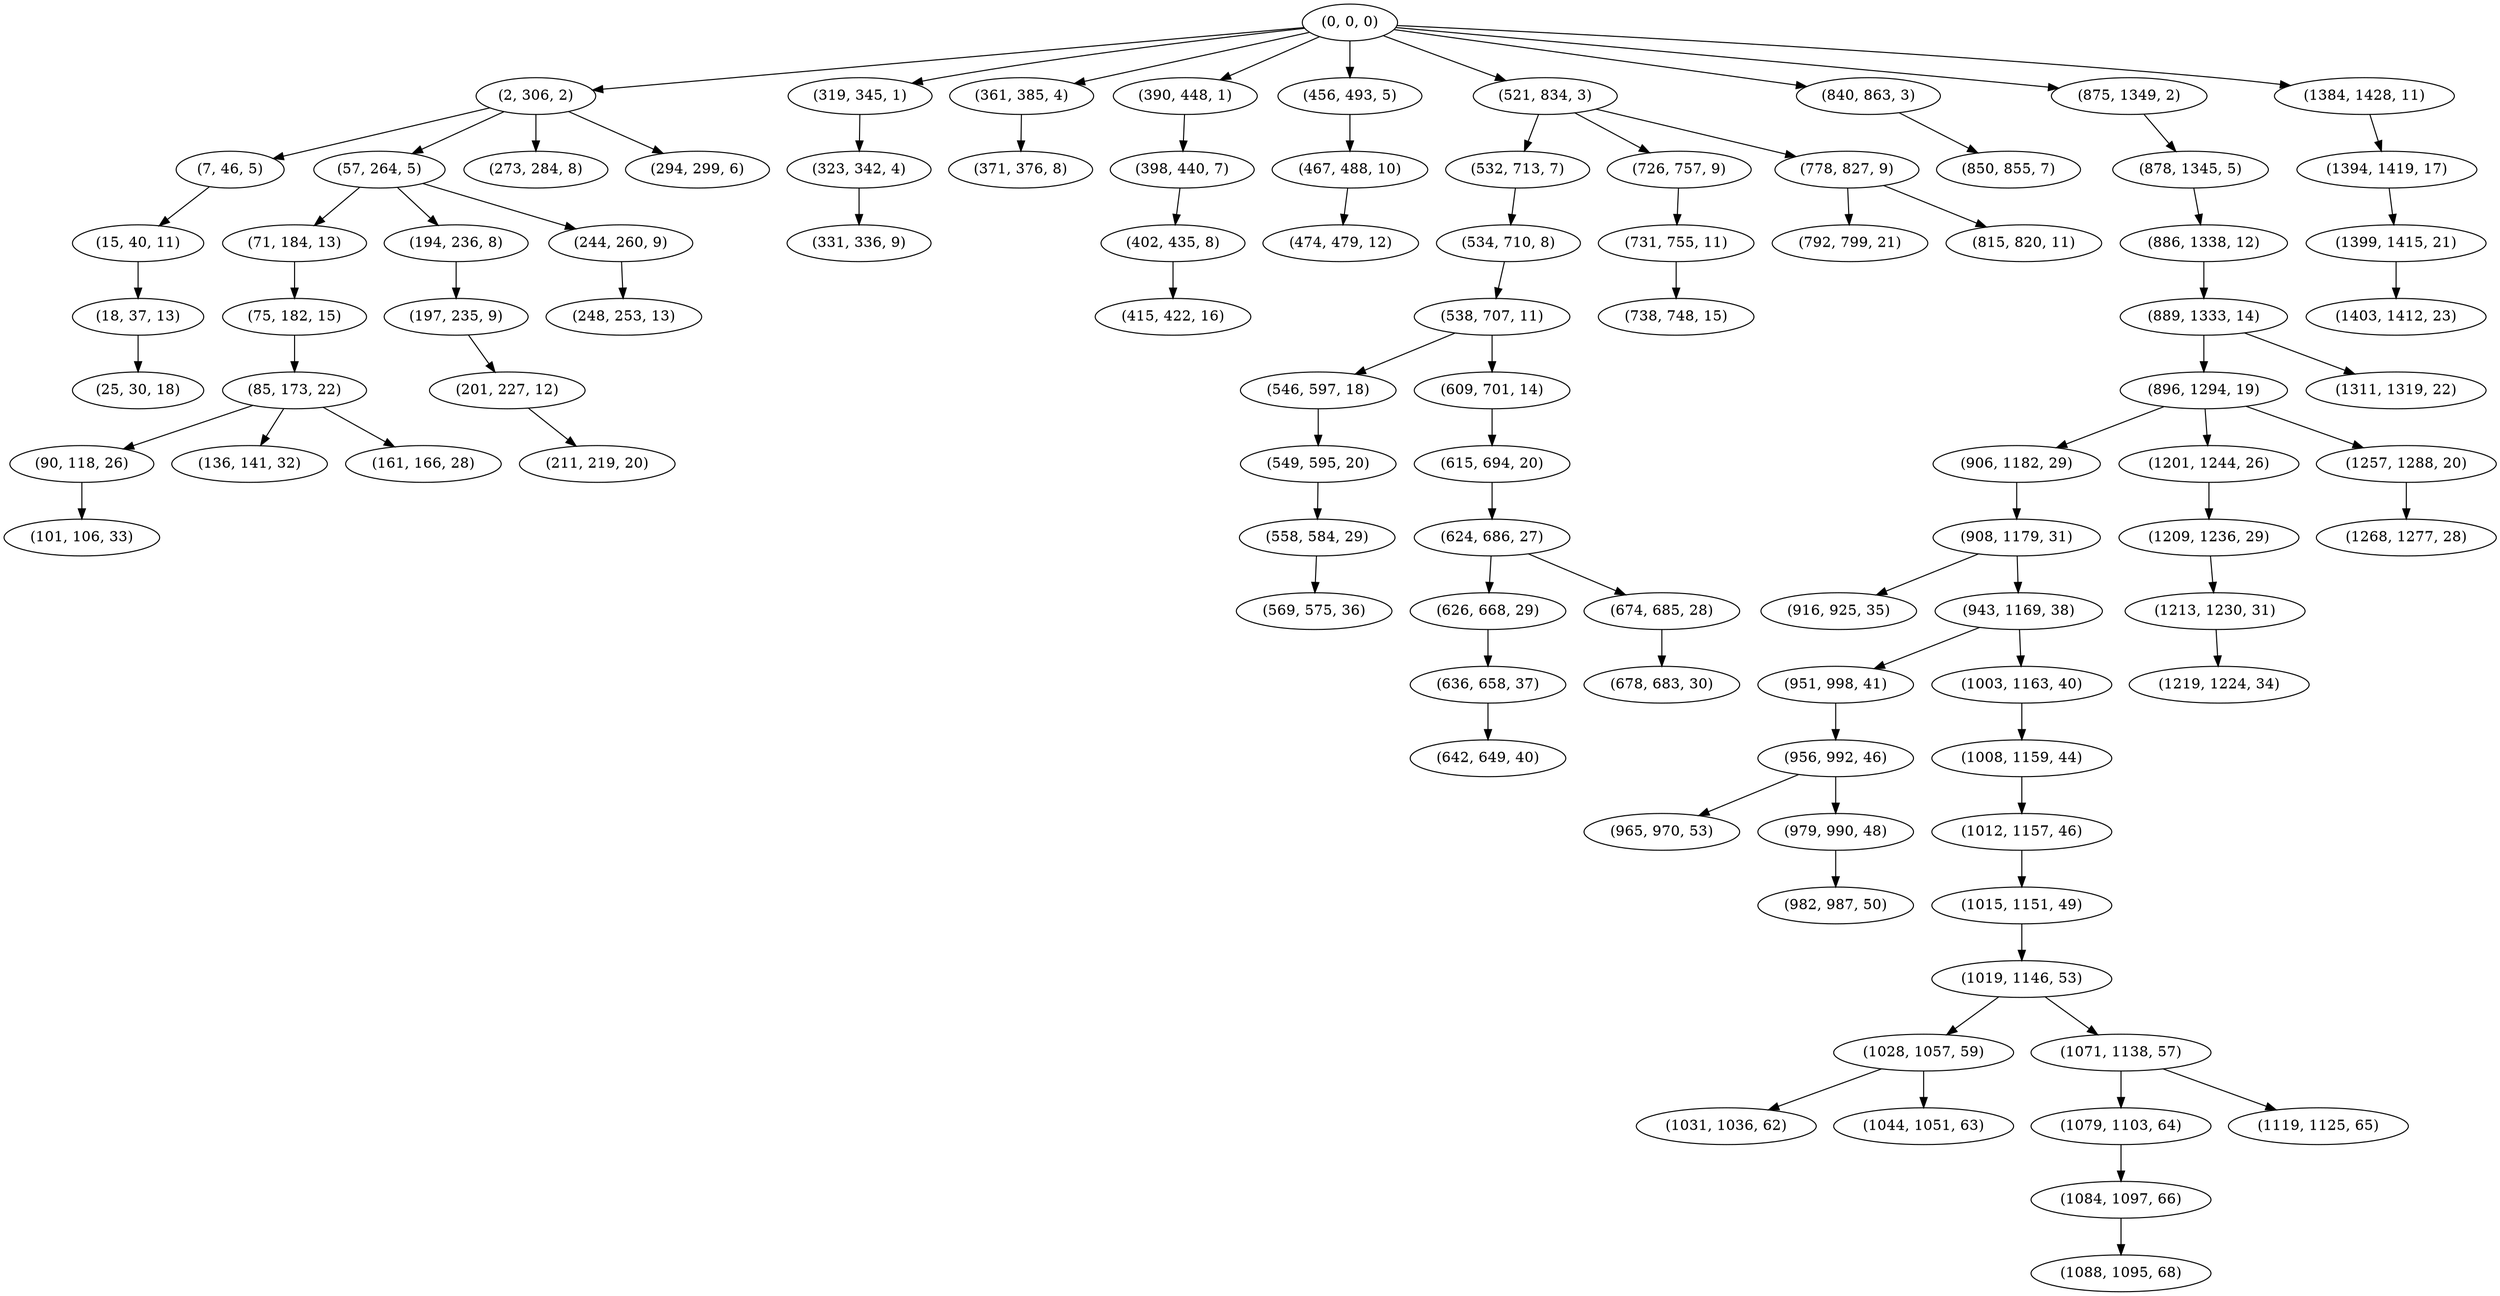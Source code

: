 digraph tree {
    "(0, 0, 0)";
    "(2, 306, 2)";
    "(7, 46, 5)";
    "(15, 40, 11)";
    "(18, 37, 13)";
    "(25, 30, 18)";
    "(57, 264, 5)";
    "(71, 184, 13)";
    "(75, 182, 15)";
    "(85, 173, 22)";
    "(90, 118, 26)";
    "(101, 106, 33)";
    "(136, 141, 32)";
    "(161, 166, 28)";
    "(194, 236, 8)";
    "(197, 235, 9)";
    "(201, 227, 12)";
    "(211, 219, 20)";
    "(244, 260, 9)";
    "(248, 253, 13)";
    "(273, 284, 8)";
    "(294, 299, 6)";
    "(319, 345, 1)";
    "(323, 342, 4)";
    "(331, 336, 9)";
    "(361, 385, 4)";
    "(371, 376, 8)";
    "(390, 448, 1)";
    "(398, 440, 7)";
    "(402, 435, 8)";
    "(415, 422, 16)";
    "(456, 493, 5)";
    "(467, 488, 10)";
    "(474, 479, 12)";
    "(521, 834, 3)";
    "(532, 713, 7)";
    "(534, 710, 8)";
    "(538, 707, 11)";
    "(546, 597, 18)";
    "(549, 595, 20)";
    "(558, 584, 29)";
    "(569, 575, 36)";
    "(609, 701, 14)";
    "(615, 694, 20)";
    "(624, 686, 27)";
    "(626, 668, 29)";
    "(636, 658, 37)";
    "(642, 649, 40)";
    "(674, 685, 28)";
    "(678, 683, 30)";
    "(726, 757, 9)";
    "(731, 755, 11)";
    "(738, 748, 15)";
    "(778, 827, 9)";
    "(792, 799, 21)";
    "(815, 820, 11)";
    "(840, 863, 3)";
    "(850, 855, 7)";
    "(875, 1349, 2)";
    "(878, 1345, 5)";
    "(886, 1338, 12)";
    "(889, 1333, 14)";
    "(896, 1294, 19)";
    "(906, 1182, 29)";
    "(908, 1179, 31)";
    "(916, 925, 35)";
    "(943, 1169, 38)";
    "(951, 998, 41)";
    "(956, 992, 46)";
    "(965, 970, 53)";
    "(979, 990, 48)";
    "(982, 987, 50)";
    "(1003, 1163, 40)";
    "(1008, 1159, 44)";
    "(1012, 1157, 46)";
    "(1015, 1151, 49)";
    "(1019, 1146, 53)";
    "(1028, 1057, 59)";
    "(1031, 1036, 62)";
    "(1044, 1051, 63)";
    "(1071, 1138, 57)";
    "(1079, 1103, 64)";
    "(1084, 1097, 66)";
    "(1088, 1095, 68)";
    "(1119, 1125, 65)";
    "(1201, 1244, 26)";
    "(1209, 1236, 29)";
    "(1213, 1230, 31)";
    "(1219, 1224, 34)";
    "(1257, 1288, 20)";
    "(1268, 1277, 28)";
    "(1311, 1319, 22)";
    "(1384, 1428, 11)";
    "(1394, 1419, 17)";
    "(1399, 1415, 21)";
    "(1403, 1412, 23)";
    "(0, 0, 0)" -> "(2, 306, 2)";
    "(0, 0, 0)" -> "(319, 345, 1)";
    "(0, 0, 0)" -> "(361, 385, 4)";
    "(0, 0, 0)" -> "(390, 448, 1)";
    "(0, 0, 0)" -> "(456, 493, 5)";
    "(0, 0, 0)" -> "(521, 834, 3)";
    "(0, 0, 0)" -> "(840, 863, 3)";
    "(0, 0, 0)" -> "(875, 1349, 2)";
    "(0, 0, 0)" -> "(1384, 1428, 11)";
    "(2, 306, 2)" -> "(7, 46, 5)";
    "(2, 306, 2)" -> "(57, 264, 5)";
    "(2, 306, 2)" -> "(273, 284, 8)";
    "(2, 306, 2)" -> "(294, 299, 6)";
    "(7, 46, 5)" -> "(15, 40, 11)";
    "(15, 40, 11)" -> "(18, 37, 13)";
    "(18, 37, 13)" -> "(25, 30, 18)";
    "(57, 264, 5)" -> "(71, 184, 13)";
    "(57, 264, 5)" -> "(194, 236, 8)";
    "(57, 264, 5)" -> "(244, 260, 9)";
    "(71, 184, 13)" -> "(75, 182, 15)";
    "(75, 182, 15)" -> "(85, 173, 22)";
    "(85, 173, 22)" -> "(90, 118, 26)";
    "(85, 173, 22)" -> "(136, 141, 32)";
    "(85, 173, 22)" -> "(161, 166, 28)";
    "(90, 118, 26)" -> "(101, 106, 33)";
    "(194, 236, 8)" -> "(197, 235, 9)";
    "(197, 235, 9)" -> "(201, 227, 12)";
    "(201, 227, 12)" -> "(211, 219, 20)";
    "(244, 260, 9)" -> "(248, 253, 13)";
    "(319, 345, 1)" -> "(323, 342, 4)";
    "(323, 342, 4)" -> "(331, 336, 9)";
    "(361, 385, 4)" -> "(371, 376, 8)";
    "(390, 448, 1)" -> "(398, 440, 7)";
    "(398, 440, 7)" -> "(402, 435, 8)";
    "(402, 435, 8)" -> "(415, 422, 16)";
    "(456, 493, 5)" -> "(467, 488, 10)";
    "(467, 488, 10)" -> "(474, 479, 12)";
    "(521, 834, 3)" -> "(532, 713, 7)";
    "(521, 834, 3)" -> "(726, 757, 9)";
    "(521, 834, 3)" -> "(778, 827, 9)";
    "(532, 713, 7)" -> "(534, 710, 8)";
    "(534, 710, 8)" -> "(538, 707, 11)";
    "(538, 707, 11)" -> "(546, 597, 18)";
    "(538, 707, 11)" -> "(609, 701, 14)";
    "(546, 597, 18)" -> "(549, 595, 20)";
    "(549, 595, 20)" -> "(558, 584, 29)";
    "(558, 584, 29)" -> "(569, 575, 36)";
    "(609, 701, 14)" -> "(615, 694, 20)";
    "(615, 694, 20)" -> "(624, 686, 27)";
    "(624, 686, 27)" -> "(626, 668, 29)";
    "(624, 686, 27)" -> "(674, 685, 28)";
    "(626, 668, 29)" -> "(636, 658, 37)";
    "(636, 658, 37)" -> "(642, 649, 40)";
    "(674, 685, 28)" -> "(678, 683, 30)";
    "(726, 757, 9)" -> "(731, 755, 11)";
    "(731, 755, 11)" -> "(738, 748, 15)";
    "(778, 827, 9)" -> "(792, 799, 21)";
    "(778, 827, 9)" -> "(815, 820, 11)";
    "(840, 863, 3)" -> "(850, 855, 7)";
    "(875, 1349, 2)" -> "(878, 1345, 5)";
    "(878, 1345, 5)" -> "(886, 1338, 12)";
    "(886, 1338, 12)" -> "(889, 1333, 14)";
    "(889, 1333, 14)" -> "(896, 1294, 19)";
    "(889, 1333, 14)" -> "(1311, 1319, 22)";
    "(896, 1294, 19)" -> "(906, 1182, 29)";
    "(896, 1294, 19)" -> "(1201, 1244, 26)";
    "(896, 1294, 19)" -> "(1257, 1288, 20)";
    "(906, 1182, 29)" -> "(908, 1179, 31)";
    "(908, 1179, 31)" -> "(916, 925, 35)";
    "(908, 1179, 31)" -> "(943, 1169, 38)";
    "(943, 1169, 38)" -> "(951, 998, 41)";
    "(943, 1169, 38)" -> "(1003, 1163, 40)";
    "(951, 998, 41)" -> "(956, 992, 46)";
    "(956, 992, 46)" -> "(965, 970, 53)";
    "(956, 992, 46)" -> "(979, 990, 48)";
    "(979, 990, 48)" -> "(982, 987, 50)";
    "(1003, 1163, 40)" -> "(1008, 1159, 44)";
    "(1008, 1159, 44)" -> "(1012, 1157, 46)";
    "(1012, 1157, 46)" -> "(1015, 1151, 49)";
    "(1015, 1151, 49)" -> "(1019, 1146, 53)";
    "(1019, 1146, 53)" -> "(1028, 1057, 59)";
    "(1019, 1146, 53)" -> "(1071, 1138, 57)";
    "(1028, 1057, 59)" -> "(1031, 1036, 62)";
    "(1028, 1057, 59)" -> "(1044, 1051, 63)";
    "(1071, 1138, 57)" -> "(1079, 1103, 64)";
    "(1071, 1138, 57)" -> "(1119, 1125, 65)";
    "(1079, 1103, 64)" -> "(1084, 1097, 66)";
    "(1084, 1097, 66)" -> "(1088, 1095, 68)";
    "(1201, 1244, 26)" -> "(1209, 1236, 29)";
    "(1209, 1236, 29)" -> "(1213, 1230, 31)";
    "(1213, 1230, 31)" -> "(1219, 1224, 34)";
    "(1257, 1288, 20)" -> "(1268, 1277, 28)";
    "(1384, 1428, 11)" -> "(1394, 1419, 17)";
    "(1394, 1419, 17)" -> "(1399, 1415, 21)";
    "(1399, 1415, 21)" -> "(1403, 1412, 23)";
}
